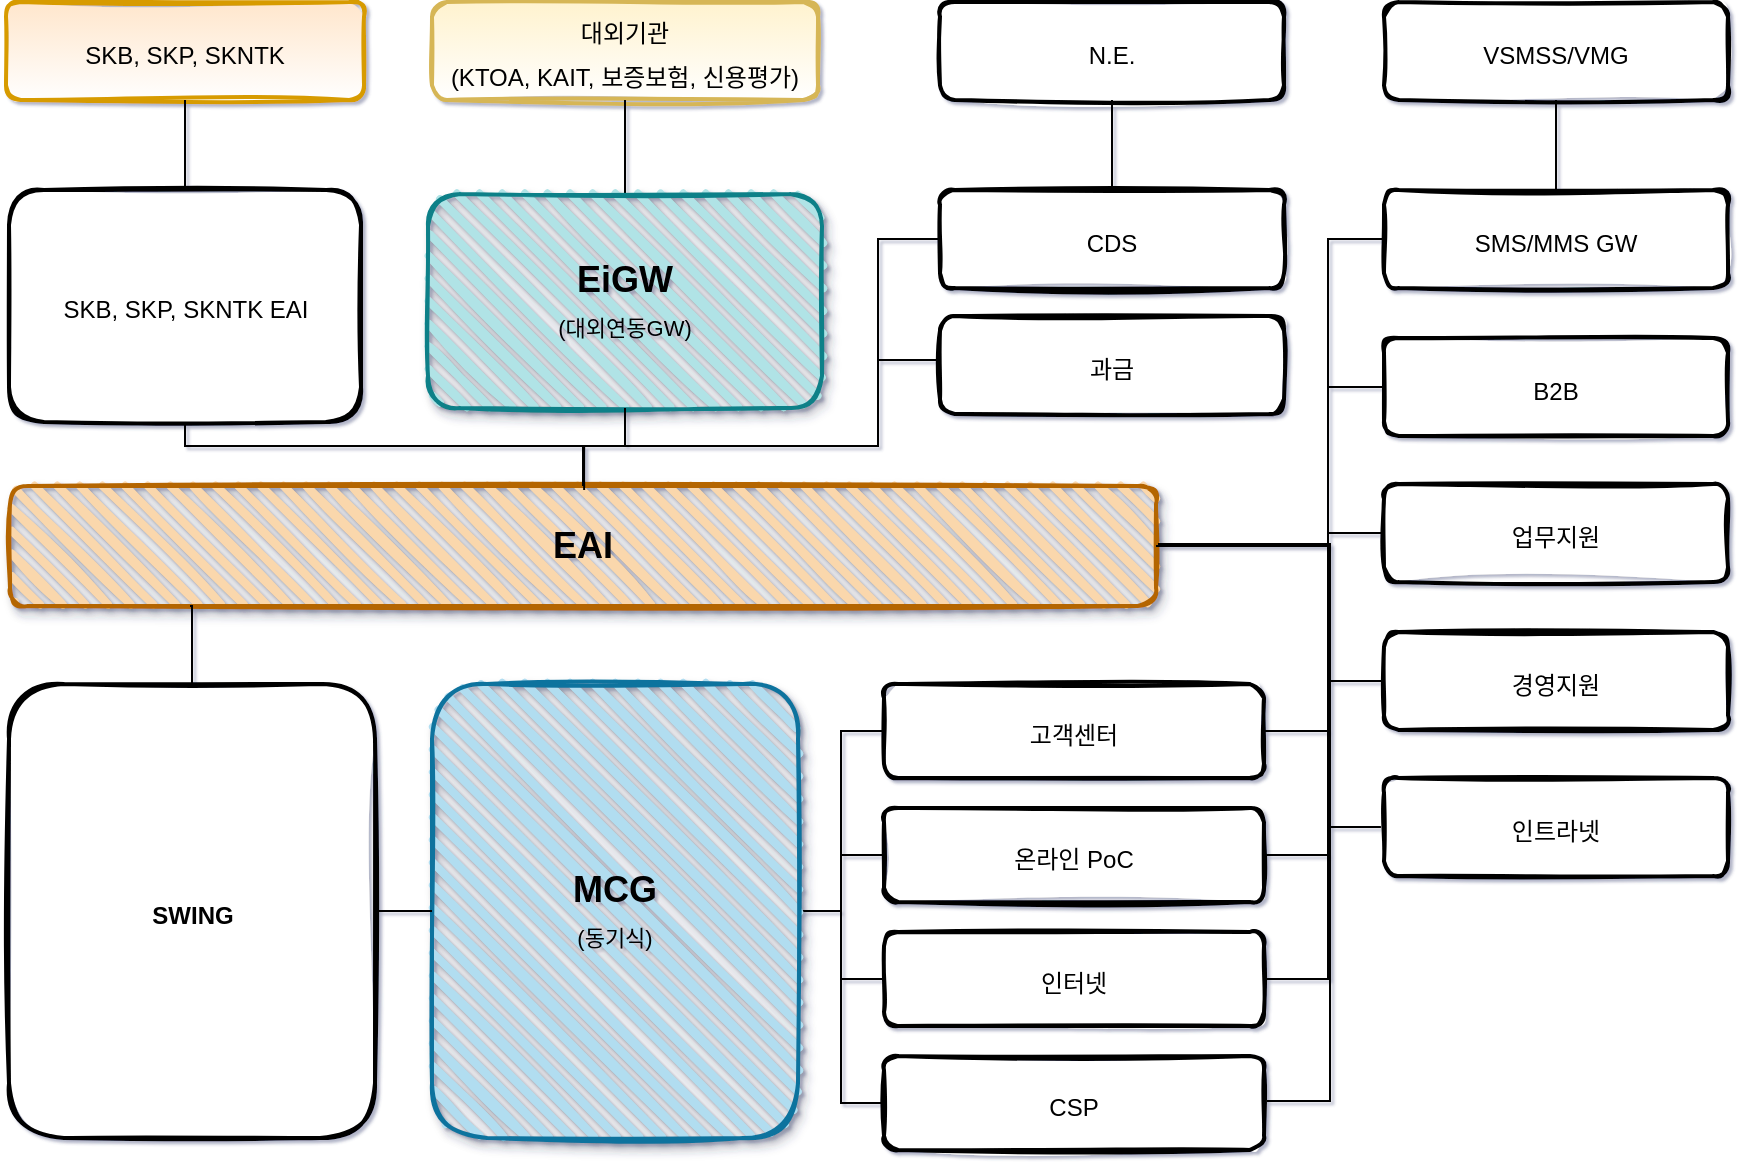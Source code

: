 <mxfile version="13.6.4" type="device"><diagram id="C5RBs43oDa-KdzZeNtuy" name="Page-1"><mxGraphModel dx="1422" dy="745" grid="0" gridSize="10" guides="1" tooltips="1" connect="1" arrows="1" fold="1" page="1" pageScale="1" pageWidth="1169" pageHeight="827" math="0" shadow="1"><root><mxCell id="WIyWlLk6GJQsqaUBKTNV-0"/><mxCell id="WIyWlLk6GJQsqaUBKTNV-1" parent="WIyWlLk6GJQsqaUBKTNV-0"/><mxCell id="0NvmxbpBjPR_nwKB8hDH-19" value="&lt;font style=&quot;font-size: 12px&quot;&gt;SKB, SKP, SKNTK&lt;/font&gt;" style="rounded=1;whiteSpace=wrap;html=1;strokeWidth=2;fillWeight=4;hachureGap=8;hachureAngle=45;sketch=1;labelBackgroundColor=none;fontSize=18;fillColor=#ffe6cc;strokeColor=#d79b00;fillStyle=auto;gradientColor=#ffffff;" vertex="1" parent="WIyWlLk6GJQsqaUBKTNV-1"><mxGeometry x="140" y="62" width="179" height="49" as="geometry"/></mxCell><mxCell id="0NvmxbpBjPR_nwKB8hDH-20" value="&lt;span style=&quot;font-size: 12px&quot;&gt;대외기관&lt;br&gt;(KTOA, KAIT, 보증보험, 신용평가)&lt;br&gt;&lt;/span&gt;" style="rounded=1;whiteSpace=wrap;html=1;strokeWidth=2;fillWeight=4;hachureGap=8;hachureAngle=45;sketch=1;labelBackgroundColor=none;fontSize=18;fillColor=#fff2cc;strokeColor=#d6b656;gradientColor=#ffffff;" vertex="1" parent="WIyWlLk6GJQsqaUBKTNV-1"><mxGeometry x="353" y="62" width="193" height="49" as="geometry"/></mxCell><mxCell id="0NvmxbpBjPR_nwKB8hDH-22" value="&lt;span style=&quot;font-size: 12px&quot;&gt;N.E.&lt;/span&gt;" style="rounded=1;whiteSpace=wrap;html=1;strokeWidth=2;fillWeight=4;hachureGap=8;hachureAngle=45;sketch=1;labelBackgroundColor=#ffffff;fontSize=18;" vertex="1" parent="WIyWlLk6GJQsqaUBKTNV-1"><mxGeometry x="607" y="62" width="172" height="49" as="geometry"/></mxCell><mxCell id="0NvmxbpBjPR_nwKB8hDH-41" style="edgeStyle=orthogonalEdgeStyle;rounded=0;orthogonalLoop=1;jettySize=auto;html=1;fontSize=18;fontColor=#000000;endArrow=none;endFill=0;" edge="1" parent="WIyWlLk6GJQsqaUBKTNV-1" source="0NvmxbpBjPR_nwKB8hDH-23" target="0NvmxbpBjPR_nwKB8hDH-26"><mxGeometry relative="1" as="geometry"/></mxCell><mxCell id="0NvmxbpBjPR_nwKB8hDH-50" style="edgeStyle=orthogonalEdgeStyle;rounded=0;orthogonalLoop=1;jettySize=auto;html=1;exitX=1;exitY=0.5;exitDx=0;exitDy=0;entryX=0;entryY=0.5;entryDx=0;entryDy=0;endArrow=none;endFill=0;fontSize=18;fontColor=#000000;" edge="1" parent="WIyWlLk6GJQsqaUBKTNV-1" source="0NvmxbpBjPR_nwKB8hDH-23" target="0NvmxbpBjPR_nwKB8hDH-30"><mxGeometry relative="1" as="geometry"><Array as="points"><mxPoint x="801" y="334"/><mxPoint x="801" y="181"/></Array></mxGeometry></mxCell><mxCell id="0NvmxbpBjPR_nwKB8hDH-61" style="edgeStyle=orthogonalEdgeStyle;rounded=0;orthogonalLoop=1;jettySize=auto;html=1;exitX=1;exitY=0.5;exitDx=0;exitDy=0;entryX=0;entryY=0.5;entryDx=0;entryDy=0;endArrow=none;endFill=0;fontSize=18;fontColor=#000000;" edge="1" parent="WIyWlLk6GJQsqaUBKTNV-1" source="0NvmxbpBjPR_nwKB8hDH-23" target="0NvmxbpBjPR_nwKB8hDH-31"><mxGeometry relative="1" as="geometry"><Array as="points"><mxPoint x="801" y="334"/><mxPoint x="801" y="255"/></Array></mxGeometry></mxCell><mxCell id="0NvmxbpBjPR_nwKB8hDH-62" style="edgeStyle=orthogonalEdgeStyle;rounded=0;orthogonalLoop=1;jettySize=auto;html=1;exitX=1;exitY=0.5;exitDx=0;exitDy=0;entryX=0;entryY=0.5;entryDx=0;entryDy=0;endArrow=none;endFill=0;fontSize=18;fontColor=#000000;" edge="1" parent="WIyWlLk6GJQsqaUBKTNV-1" source="0NvmxbpBjPR_nwKB8hDH-23" target="0NvmxbpBjPR_nwKB8hDH-32"><mxGeometry relative="1" as="geometry"><Array as="points"><mxPoint x="801" y="334"/><mxPoint x="801" y="328"/></Array></mxGeometry></mxCell><mxCell id="0NvmxbpBjPR_nwKB8hDH-64" style="edgeStyle=orthogonalEdgeStyle;rounded=0;orthogonalLoop=1;jettySize=auto;html=1;exitX=1;exitY=0.5;exitDx=0;exitDy=0;entryX=0;entryY=0.5;entryDx=0;entryDy=0;endArrow=none;endFill=0;fontSize=18;fontColor=#000000;" edge="1" parent="WIyWlLk6GJQsqaUBKTNV-1" source="0NvmxbpBjPR_nwKB8hDH-23" target="0NvmxbpBjPR_nwKB8hDH-33"><mxGeometry relative="1" as="geometry"><Array as="points"><mxPoint x="801" y="334"/><mxPoint x="801" y="402"/></Array></mxGeometry></mxCell><mxCell id="0NvmxbpBjPR_nwKB8hDH-65" style="edgeStyle=orthogonalEdgeStyle;rounded=0;orthogonalLoop=1;jettySize=auto;html=1;exitX=1;exitY=0.5;exitDx=0;exitDy=0;entryX=0;entryY=0.5;entryDx=0;entryDy=0;endArrow=none;endFill=0;fontSize=18;fontColor=#000000;" edge="1" parent="WIyWlLk6GJQsqaUBKTNV-1" source="0NvmxbpBjPR_nwKB8hDH-23" target="0NvmxbpBjPR_nwKB8hDH-34"><mxGeometry relative="1" as="geometry"><Array as="points"><mxPoint x="802" y="334"/><mxPoint x="802" y="475"/></Array></mxGeometry></mxCell><mxCell id="0NvmxbpBjPR_nwKB8hDH-23" value="&lt;font style=&quot;font-size: 18px&quot;&gt;&lt;b&gt;EAI&lt;/b&gt;&lt;/font&gt;" style="rounded=1;whiteSpace=wrap;html=1;strokeWidth=2;fillWeight=4;hachureGap=8;hachureAngle=45;fillColor=#fad7ac;sketch=1;shadow=1;glass=0;labelBackgroundColor=none;fontSize=11;strokeColor=#b46504;" vertex="1" parent="WIyWlLk6GJQsqaUBKTNV-1"><mxGeometry x="142" y="304" width="573" height="60" as="geometry"/></mxCell><mxCell id="0NvmxbpBjPR_nwKB8hDH-24" value="&lt;span style=&quot;font-size: 12px&quot;&gt;VSMSS/VMG&lt;/span&gt;" style="rounded=1;whiteSpace=wrap;html=1;strokeWidth=2;fillWeight=4;hachureGap=8;hachureAngle=45;sketch=1;labelBackgroundColor=#ffffff;fontSize=18;" vertex="1" parent="WIyWlLk6GJQsqaUBKTNV-1"><mxGeometry x="829" y="62" width="172" height="49" as="geometry"/></mxCell><mxCell id="0NvmxbpBjPR_nwKB8hDH-44" style="edgeStyle=orthogonalEdgeStyle;rounded=0;orthogonalLoop=1;jettySize=auto;html=1;entryX=0.5;entryY=1;entryDx=0;entryDy=0;endArrow=none;endFill=0;fontSize=18;fontColor=#000000;" edge="1" parent="WIyWlLk6GJQsqaUBKTNV-1" source="0NvmxbpBjPR_nwKB8hDH-25" target="0NvmxbpBjPR_nwKB8hDH-20"><mxGeometry relative="1" as="geometry"/></mxCell><mxCell id="0NvmxbpBjPR_nwKB8hDH-25" value="EiGW&lt;br&gt;&lt;font style=&quot;font-size: 11px ; font-weight: normal&quot;&gt;(대외연동GW)&lt;/font&gt;" style="rounded=1;whiteSpace=wrap;html=1;strokeWidth=2;fillWeight=4;hachureGap=8;hachureAngle=45;sketch=1;shadow=1;glass=0;labelBackgroundColor=none;fontSize=18;fontStyle=1;fillColor=#b0e3e6;strokeColor=#0e8088;horizontal=1;" vertex="1" parent="WIyWlLk6GJQsqaUBKTNV-1"><mxGeometry x="351" y="158" width="197" height="107" as="geometry"/></mxCell><mxCell id="0NvmxbpBjPR_nwKB8hDH-42" style="edgeStyle=orthogonalEdgeStyle;rounded=0;orthogonalLoop=1;jettySize=auto;html=1;entryX=0.5;entryY=1;entryDx=0;entryDy=0;endArrow=none;endFill=0;fontSize=18;fontColor=#000000;" edge="1" parent="WIyWlLk6GJQsqaUBKTNV-1" source="0NvmxbpBjPR_nwKB8hDH-26" target="0NvmxbpBjPR_nwKB8hDH-19"><mxGeometry relative="1" as="geometry"/></mxCell><mxCell id="0NvmxbpBjPR_nwKB8hDH-26" value="&lt;font style=&quot;font-size: 12px&quot;&gt;SKB, SKP, SKNTK EAI&lt;/font&gt;" style="rounded=1;whiteSpace=wrap;html=1;strokeWidth=2;fillWeight=4;hachureGap=8;hachureAngle=45;sketch=1;labelBackgroundColor=#ffffff;fontSize=18;" vertex="1" parent="WIyWlLk6GJQsqaUBKTNV-1"><mxGeometry x="141.5" y="156" width="176" height="116" as="geometry"/></mxCell><mxCell id="0NvmxbpBjPR_nwKB8hDH-49" style="edgeStyle=orthogonalEdgeStyle;rounded=0;orthogonalLoop=1;jettySize=auto;html=1;entryX=0.5;entryY=1;entryDx=0;entryDy=0;endArrow=none;endFill=0;fontSize=18;fontColor=#000000;" edge="1" parent="WIyWlLk6GJQsqaUBKTNV-1" source="0NvmxbpBjPR_nwKB8hDH-27" target="0NvmxbpBjPR_nwKB8hDH-22"><mxGeometry relative="1" as="geometry"/></mxCell><mxCell id="0NvmxbpBjPR_nwKB8hDH-27" value="&lt;span style=&quot;font-size: 12px&quot;&gt;CDS&lt;/span&gt;" style="rounded=1;whiteSpace=wrap;html=1;strokeWidth=2;fillWeight=4;hachureGap=8;hachureAngle=45;sketch=1;labelBackgroundColor=#ffffff;fontSize=18;" vertex="1" parent="WIyWlLk6GJQsqaUBKTNV-1"><mxGeometry x="607" y="156" width="172" height="49" as="geometry"/></mxCell><mxCell id="0NvmxbpBjPR_nwKB8hDH-28" value="&lt;span style=&quot;font-size: 12px&quot;&gt;과금&lt;/span&gt;" style="rounded=1;whiteSpace=wrap;html=1;strokeWidth=2;fillWeight=4;hachureGap=8;hachureAngle=45;sketch=1;labelBackgroundColor=#ffffff;fontSize=18;" vertex="1" parent="WIyWlLk6GJQsqaUBKTNV-1"><mxGeometry x="607" y="219" width="172" height="49" as="geometry"/></mxCell><mxCell id="0NvmxbpBjPR_nwKB8hDH-63" style="edgeStyle=orthogonalEdgeStyle;rounded=0;orthogonalLoop=1;jettySize=auto;html=1;exitX=0.5;exitY=0;exitDx=0;exitDy=0;entryX=0.5;entryY=1;entryDx=0;entryDy=0;endArrow=none;endFill=0;fontSize=18;fontColor=#000000;" edge="1" parent="WIyWlLk6GJQsqaUBKTNV-1" source="0NvmxbpBjPR_nwKB8hDH-30" target="0NvmxbpBjPR_nwKB8hDH-24"><mxGeometry relative="1" as="geometry"/></mxCell><mxCell id="0NvmxbpBjPR_nwKB8hDH-30" value="&lt;span style=&quot;font-size: 12px&quot;&gt;SMS/MMS GW&lt;/span&gt;" style="rounded=1;whiteSpace=wrap;html=1;strokeWidth=2;fillWeight=4;hachureGap=8;hachureAngle=45;sketch=1;labelBackgroundColor=#ffffff;fontSize=18;" vertex="1" parent="WIyWlLk6GJQsqaUBKTNV-1"><mxGeometry x="829.0" y="156" width="172" height="49" as="geometry"/></mxCell><mxCell id="0NvmxbpBjPR_nwKB8hDH-31" value="&lt;span style=&quot;font-size: 12px&quot;&gt;B2B&lt;/span&gt;" style="rounded=1;whiteSpace=wrap;html=1;strokeWidth=2;fillWeight=4;hachureGap=8;hachureAngle=45;sketch=1;labelBackgroundColor=#ffffff;fontSize=18;" vertex="1" parent="WIyWlLk6GJQsqaUBKTNV-1"><mxGeometry x="829" y="230" width="172" height="49" as="geometry"/></mxCell><mxCell id="0NvmxbpBjPR_nwKB8hDH-32" value="&lt;span style=&quot;font-size: 12px&quot;&gt;업무지원&lt;/span&gt;" style="rounded=1;whiteSpace=wrap;html=1;strokeWidth=2;fillWeight=4;hachureGap=8;hachureAngle=45;sketch=1;labelBackgroundColor=#ffffff;fontSize=18;" vertex="1" parent="WIyWlLk6GJQsqaUBKTNV-1"><mxGeometry x="829" y="303" width="172" height="49" as="geometry"/></mxCell><mxCell id="0NvmxbpBjPR_nwKB8hDH-33" value="&lt;span style=&quot;font-size: 12px&quot;&gt;경영지원&lt;/span&gt;" style="rounded=1;whiteSpace=wrap;html=1;strokeWidth=2;fillWeight=4;hachureGap=8;hachureAngle=45;sketch=1;labelBackgroundColor=#ffffff;fontSize=18;" vertex="1" parent="WIyWlLk6GJQsqaUBKTNV-1"><mxGeometry x="829" y="377" width="172" height="49" as="geometry"/></mxCell><mxCell id="0NvmxbpBjPR_nwKB8hDH-34" value="&lt;span style=&quot;font-size: 12px&quot;&gt;인트라넷&lt;/span&gt;" style="rounded=1;whiteSpace=wrap;html=1;strokeWidth=2;fillWeight=4;hachureGap=8;hachureAngle=45;sketch=1;labelBackgroundColor=#ffffff;fontSize=18;" vertex="1" parent="WIyWlLk6GJQsqaUBKTNV-1"><mxGeometry x="829.0" y="450" width="172" height="49" as="geometry"/></mxCell><mxCell id="0NvmxbpBjPR_nwKB8hDH-53" style="edgeStyle=orthogonalEdgeStyle;rounded=0;orthogonalLoop=1;jettySize=auto;html=1;entryX=0;entryY=0.5;entryDx=0;entryDy=0;endArrow=none;endFill=0;fontSize=18;fontColor=#000000;" edge="1" parent="WIyWlLk6GJQsqaUBKTNV-1" source="0NvmxbpBjPR_nwKB8hDH-35" target="0NvmxbpBjPR_nwKB8hDH-36"><mxGeometry relative="1" as="geometry"/></mxCell><mxCell id="0NvmxbpBjPR_nwKB8hDH-54" style="edgeStyle=orthogonalEdgeStyle;rounded=0;orthogonalLoop=1;jettySize=auto;html=1;exitX=1;exitY=0.5;exitDx=0;exitDy=0;entryX=0;entryY=0.5;entryDx=0;entryDy=0;endArrow=none;endFill=0;fontSize=18;fontColor=#000000;" edge="1" parent="WIyWlLk6GJQsqaUBKTNV-1" source="0NvmxbpBjPR_nwKB8hDH-35" target="0NvmxbpBjPR_nwKB8hDH-37"><mxGeometry relative="1" as="geometry"/></mxCell><mxCell id="0NvmxbpBjPR_nwKB8hDH-55" style="edgeStyle=orthogonalEdgeStyle;rounded=0;orthogonalLoop=1;jettySize=auto;html=1;exitX=1;exitY=0.5;exitDx=0;exitDy=0;entryX=0;entryY=0.5;entryDx=0;entryDy=0;endArrow=none;endFill=0;fontSize=18;fontColor=#000000;" edge="1" parent="WIyWlLk6GJQsqaUBKTNV-1" source="0NvmxbpBjPR_nwKB8hDH-35" target="0NvmxbpBjPR_nwKB8hDH-38"><mxGeometry relative="1" as="geometry"/></mxCell><mxCell id="0NvmxbpBjPR_nwKB8hDH-56" style="edgeStyle=orthogonalEdgeStyle;rounded=0;orthogonalLoop=1;jettySize=auto;html=1;exitX=1;exitY=0.5;exitDx=0;exitDy=0;entryX=0;entryY=0.5;entryDx=0;entryDy=0;endArrow=none;endFill=0;fontSize=18;fontColor=#000000;" edge="1" parent="WIyWlLk6GJQsqaUBKTNV-1" source="0NvmxbpBjPR_nwKB8hDH-35" target="0NvmxbpBjPR_nwKB8hDH-39"><mxGeometry relative="1" as="geometry"/></mxCell><mxCell id="0NvmxbpBjPR_nwKB8hDH-35" value="MCG&lt;br&gt;&lt;font style=&quot;font-size: 11px ; font-weight: normal&quot;&gt;(동기식)&lt;/font&gt;" style="rounded=1;whiteSpace=wrap;html=1;strokeWidth=2;fillWeight=4;hachureGap=8;hachureAngle=45;sketch=1;shadow=1;glass=0;labelBackgroundColor=none;fillColor=#b1ddf0;strokeColor=#10739e;fontStyle=1;fontSize=18;" vertex="1" parent="WIyWlLk6GJQsqaUBKTNV-1"><mxGeometry x="353" y="403" width="183" height="227" as="geometry"/></mxCell><mxCell id="0NvmxbpBjPR_nwKB8hDH-57" style="edgeStyle=orthogonalEdgeStyle;rounded=0;orthogonalLoop=1;jettySize=auto;html=1;exitX=1;exitY=0.5;exitDx=0;exitDy=0;endArrow=none;endFill=0;fontSize=18;fontColor=#000000;entryX=1;entryY=0.5;entryDx=0;entryDy=0;" edge="1" parent="WIyWlLk6GJQsqaUBKTNV-1" source="0NvmxbpBjPR_nwKB8hDH-36" target="0NvmxbpBjPR_nwKB8hDH-23"><mxGeometry relative="1" as="geometry"><Array as="points"><mxPoint x="801" y="427"/><mxPoint x="801" y="334"/></Array></mxGeometry></mxCell><mxCell id="0NvmxbpBjPR_nwKB8hDH-36" value="&lt;span style=&quot;font-size: 12px&quot;&gt;고객센터&lt;/span&gt;" style="rounded=1;whiteSpace=wrap;html=1;strokeWidth=2;fillWeight=4;hachureGap=8;hachureAngle=45;sketch=1;labelBackgroundColor=#ffffff;fontSize=18;" vertex="1" parent="WIyWlLk6GJQsqaUBKTNV-1"><mxGeometry x="579" y="403" width="190" height="47" as="geometry"/></mxCell><mxCell id="0NvmxbpBjPR_nwKB8hDH-58" style="edgeStyle=orthogonalEdgeStyle;rounded=0;orthogonalLoop=1;jettySize=auto;html=1;exitX=1;exitY=0.5;exitDx=0;exitDy=0;entryX=1;entryY=0.5;entryDx=0;entryDy=0;endArrow=none;endFill=0;fontSize=18;fontColor=#000000;" edge="1" parent="WIyWlLk6GJQsqaUBKTNV-1" source="0NvmxbpBjPR_nwKB8hDH-37" target="0NvmxbpBjPR_nwKB8hDH-23"><mxGeometry relative="1" as="geometry"><Array as="points"><mxPoint x="801" y="489"/><mxPoint x="801" y="334"/></Array></mxGeometry></mxCell><mxCell id="0NvmxbpBjPR_nwKB8hDH-37" value="&lt;span style=&quot;font-size: 12px&quot;&gt;온라인 PoC&lt;/span&gt;" style="rounded=1;whiteSpace=wrap;html=1;strokeWidth=2;fillWeight=4;hachureGap=8;hachureAngle=45;sketch=1;labelBackgroundColor=#ffffff;fontSize=18;" vertex="1" parent="WIyWlLk6GJQsqaUBKTNV-1"><mxGeometry x="579" y="465" width="190" height="47" as="geometry"/></mxCell><mxCell id="0NvmxbpBjPR_nwKB8hDH-59" style="edgeStyle=orthogonalEdgeStyle;rounded=0;orthogonalLoop=1;jettySize=auto;html=1;exitX=1;exitY=0.5;exitDx=0;exitDy=0;entryX=1;entryY=0.5;entryDx=0;entryDy=0;endArrow=none;endFill=0;fontSize=18;fontColor=#000000;" edge="1" parent="WIyWlLk6GJQsqaUBKTNV-1" source="0NvmxbpBjPR_nwKB8hDH-38" target="0NvmxbpBjPR_nwKB8hDH-23"><mxGeometry relative="1" as="geometry"><Array as="points"><mxPoint x="801" y="551"/><mxPoint x="801" y="334"/></Array></mxGeometry></mxCell><mxCell id="0NvmxbpBjPR_nwKB8hDH-38" value="&lt;span style=&quot;font-size: 12px&quot;&gt;인터넷&lt;/span&gt;" style="rounded=1;whiteSpace=wrap;html=1;strokeWidth=2;fillWeight=4;hachureGap=8;hachureAngle=45;sketch=1;labelBackgroundColor=#ffffff;fontSize=18;" vertex="1" parent="WIyWlLk6GJQsqaUBKTNV-1"><mxGeometry x="579" y="527" width="190" height="47" as="geometry"/></mxCell><mxCell id="0NvmxbpBjPR_nwKB8hDH-60" style="edgeStyle=orthogonalEdgeStyle;rounded=0;orthogonalLoop=1;jettySize=auto;html=1;exitX=1;exitY=0.5;exitDx=0;exitDy=0;entryX=1;entryY=0.5;entryDx=0;entryDy=0;endArrow=none;endFill=0;fontSize=18;fontColor=#000000;" edge="1" parent="WIyWlLk6GJQsqaUBKTNV-1"><mxGeometry relative="1" as="geometry"><mxPoint x="770" y="611.5" as="sourcePoint"/><mxPoint x="716.0" y="333" as="targetPoint"/><Array as="points"><mxPoint x="802" y="612"/><mxPoint x="802" y="333"/></Array></mxGeometry></mxCell><mxCell id="0NvmxbpBjPR_nwKB8hDH-39" value="&lt;span style=&quot;font-size: 12px&quot;&gt;CSP&lt;/span&gt;" style="rounded=1;whiteSpace=wrap;html=1;strokeWidth=2;fillWeight=4;hachureGap=8;hachureAngle=45;sketch=1;labelBackgroundColor=#ffffff;fontSize=18;" vertex="1" parent="WIyWlLk6GJQsqaUBKTNV-1"><mxGeometry x="579" y="589" width="190" height="47" as="geometry"/></mxCell><mxCell id="0NvmxbpBjPR_nwKB8hDH-51" style="edgeStyle=orthogonalEdgeStyle;rounded=0;orthogonalLoop=1;jettySize=auto;html=1;endArrow=none;endFill=0;fontSize=18;fontColor=#000000;" edge="1" parent="WIyWlLk6GJQsqaUBKTNV-1" source="0NvmxbpBjPR_nwKB8hDH-40"><mxGeometry relative="1" as="geometry"><mxPoint x="232" y="364" as="targetPoint"/><Array as="points"><mxPoint x="233" y="364"/></Array></mxGeometry></mxCell><mxCell id="0NvmxbpBjPR_nwKB8hDH-52" style="edgeStyle=orthogonalEdgeStyle;rounded=0;orthogonalLoop=1;jettySize=auto;html=1;entryX=0;entryY=0.5;entryDx=0;entryDy=0;endArrow=none;endFill=0;fontSize=18;fontColor=#000000;" edge="1" parent="WIyWlLk6GJQsqaUBKTNV-1" source="0NvmxbpBjPR_nwKB8hDH-40" target="0NvmxbpBjPR_nwKB8hDH-35"><mxGeometry relative="1" as="geometry"/></mxCell><mxCell id="0NvmxbpBjPR_nwKB8hDH-40" value="&lt;font style=&quot;font-size: 12px&quot;&gt;&lt;b&gt;SWING&lt;/b&gt;&lt;/font&gt;" style="rounded=1;whiteSpace=wrap;html=1;strokeWidth=2;fillWeight=4;hachureGap=8;hachureAngle=45;sketch=1;labelBackgroundColor=#ffffff;fontSize=18;" vertex="1" parent="WIyWlLk6GJQsqaUBKTNV-1"><mxGeometry x="141.5" y="403" width="183" height="227" as="geometry"/></mxCell><mxCell id="0NvmxbpBjPR_nwKB8hDH-43" style="edgeStyle=orthogonalEdgeStyle;rounded=0;orthogonalLoop=1;jettySize=auto;html=1;fontSize=18;fontColor=#000000;endArrow=none;endFill=0;entryX=0.5;entryY=1;entryDx=0;entryDy=0;exitX=0.501;exitY=0.033;exitDx=0;exitDy=0;exitPerimeter=0;" edge="1" parent="WIyWlLk6GJQsqaUBKTNV-1" source="0NvmxbpBjPR_nwKB8hDH-23" target="0NvmxbpBjPR_nwKB8hDH-25"><mxGeometry relative="1" as="geometry"><mxPoint x="429" y="301" as="sourcePoint"/><mxPoint x="239.5" y="282" as="targetPoint"/><Array as="points"><mxPoint x="429" y="284"/><mxPoint x="450" y="284"/></Array></mxGeometry></mxCell><mxCell id="0NvmxbpBjPR_nwKB8hDH-46" style="edgeStyle=orthogonalEdgeStyle;rounded=0;orthogonalLoop=1;jettySize=auto;html=1;fontSize=18;fontColor=#000000;endArrow=none;endFill=0;entryX=0;entryY=0.5;entryDx=0;entryDy=0;exitX=0.5;exitY=0;exitDx=0;exitDy=0;" edge="1" parent="WIyWlLk6GJQsqaUBKTNV-1" source="0NvmxbpBjPR_nwKB8hDH-23" target="0NvmxbpBjPR_nwKB8hDH-27"><mxGeometry relative="1" as="geometry"><mxPoint x="438.5" y="314" as="sourcePoint"/><mxPoint x="614" y="96.5" as="targetPoint"/><Array as="points"><mxPoint x="429" y="284"/><mxPoint x="576" y="284"/><mxPoint x="576" y="180"/></Array></mxGeometry></mxCell><mxCell id="0NvmxbpBjPR_nwKB8hDH-47" style="edgeStyle=orthogonalEdgeStyle;rounded=0;orthogonalLoop=1;jettySize=auto;html=1;fontSize=18;fontColor=#000000;endArrow=none;endFill=0;entryX=0;entryY=0.5;entryDx=0;entryDy=0;exitX=0.5;exitY=0;exitDx=0;exitDy=0;" edge="1" parent="WIyWlLk6GJQsqaUBKTNV-1" source="0NvmxbpBjPR_nwKB8hDH-23" target="0NvmxbpBjPR_nwKB8hDH-28"><mxGeometry relative="1" as="geometry"><mxPoint x="429" y="305" as="sourcePoint"/><mxPoint x="617" y="189.5" as="targetPoint"/><Array as="points"><mxPoint x="429" y="284"/><mxPoint x="576" y="284"/><mxPoint x="576" y="241"/><mxPoint x="607" y="241"/></Array></mxGeometry></mxCell></root></mxGraphModel></diagram></mxfile>